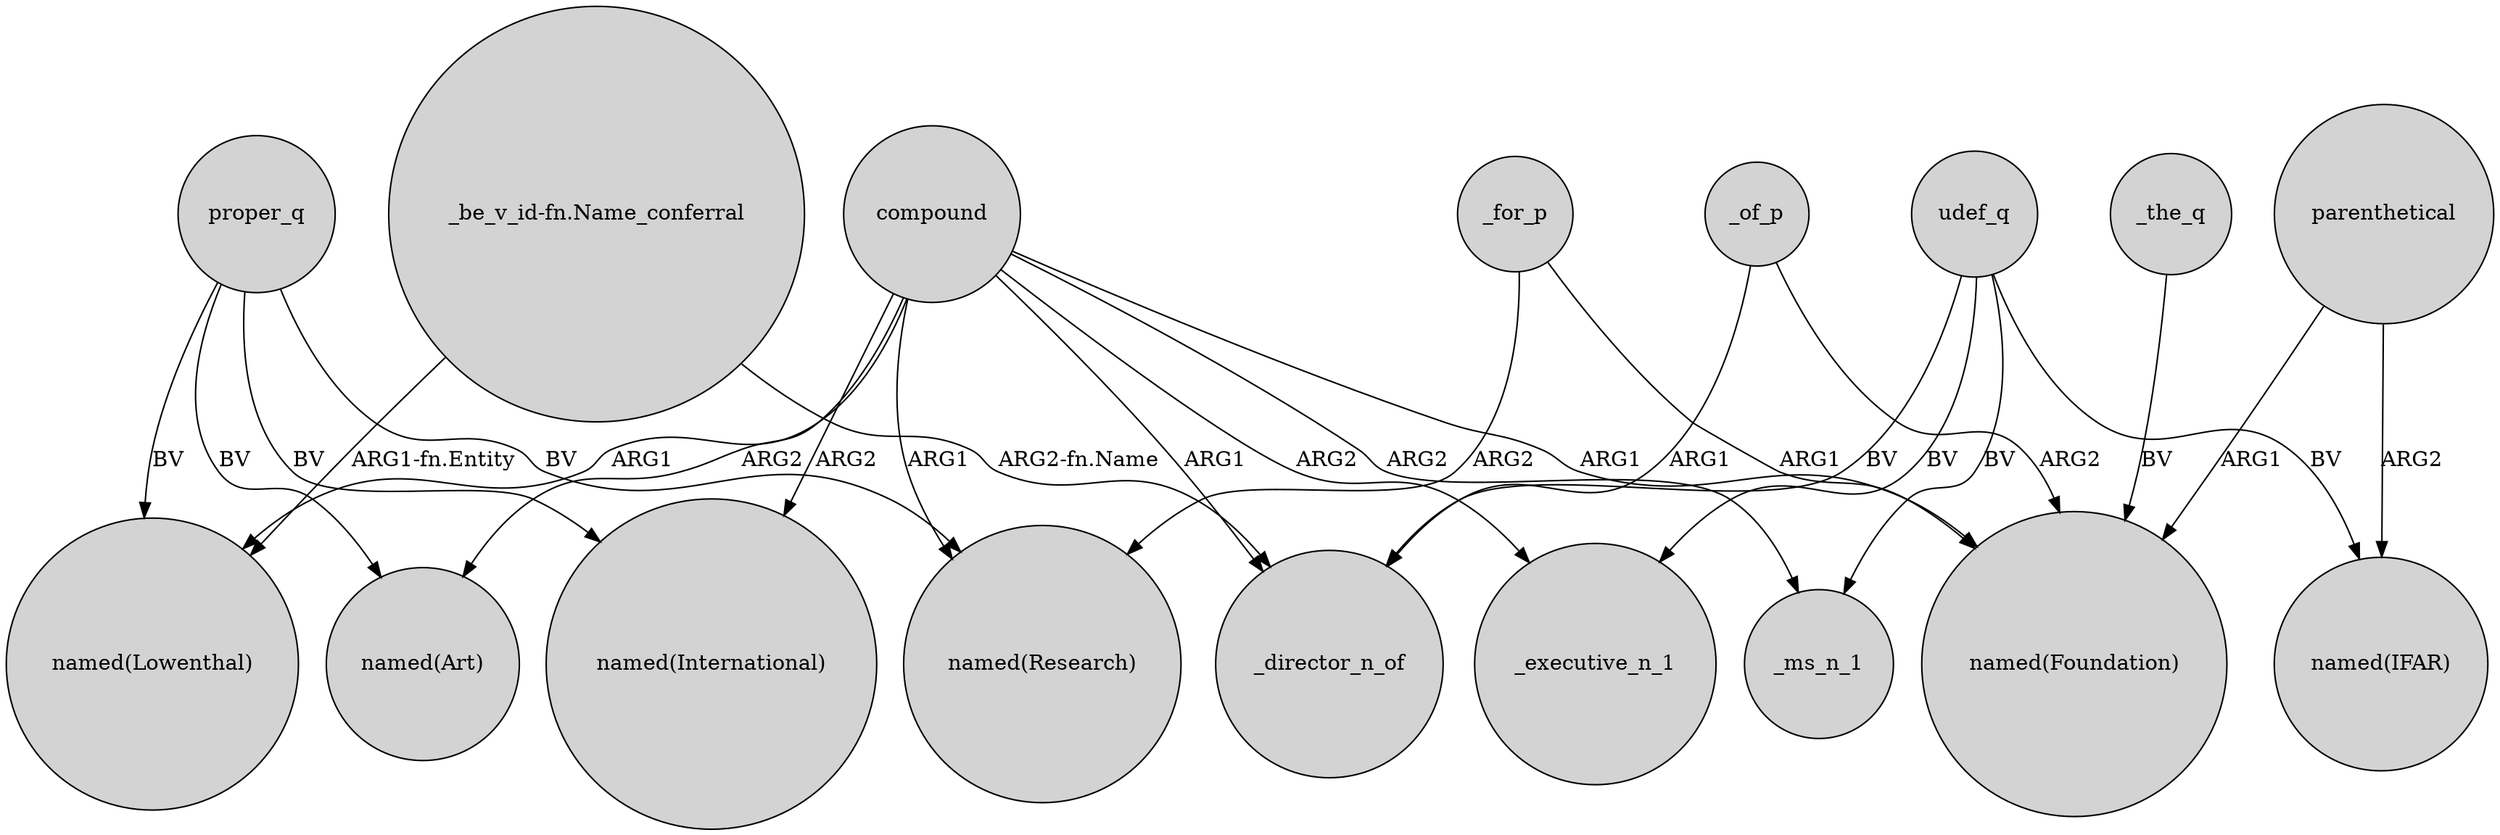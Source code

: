 digraph {
	node [shape=circle style=filled]
	udef_q -> _director_n_of [label=BV]
	proper_q -> "named(Art)" [label=BV]
	proper_q -> "named(Lowenthal)" [label=BV]
	compound -> _ms_n_1 [label=ARG2]
	_of_p -> "named(Foundation)" [label=ARG2]
	compound -> "named(Lowenthal)" [label=ARG1]
	compound -> "named(Art)" [label=ARG2]
	udef_q -> _executive_n_1 [label=BV]
	"_be_v_id-fn.Name_conferral" -> "named(Lowenthal)" [label="ARG1-fn.Entity"]
	proper_q -> "named(International)" [label=BV]
	compound -> "named(Research)" [label=ARG1]
	_of_p -> _director_n_of [label=ARG1]
	udef_q -> _ms_n_1 [label=BV]
	compound -> _executive_n_1 [label=ARG2]
	parenthetical -> "named(Foundation)" [label=ARG1]
	compound -> _director_n_of [label=ARG1]
	_the_q -> "named(Foundation)" [label=BV]
	_for_p -> "named(Research)" [label=ARG2]
	udef_q -> "named(IFAR)" [label=BV]
	proper_q -> "named(Research)" [label=BV]
	compound -> "named(Foundation)" [label=ARG1]
	_for_p -> "named(Foundation)" [label=ARG1]
	parenthetical -> "named(IFAR)" [label=ARG2]
	compound -> "named(International)" [label=ARG2]
	"_be_v_id-fn.Name_conferral" -> _director_n_of [label="ARG2-fn.Name"]
}
